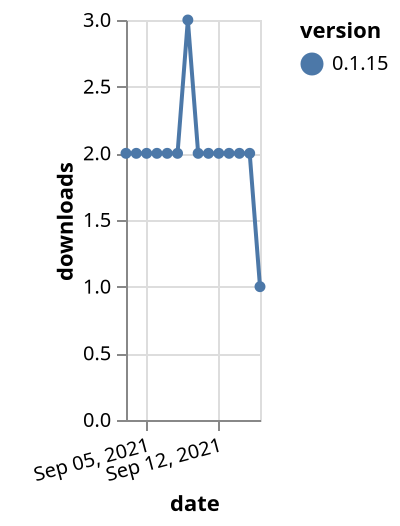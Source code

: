 {"$schema": "https://vega.github.io/schema/vega-lite/v5.json", "description": "A simple bar chart with embedded data.", "data": {"values": [{"date": "2021-09-03", "total": 2555, "delta": 2, "version": "0.1.15"}, {"date": "2021-09-04", "total": 2557, "delta": 2, "version": "0.1.15"}, {"date": "2021-09-05", "total": 2559, "delta": 2, "version": "0.1.15"}, {"date": "2021-09-06", "total": 2561, "delta": 2, "version": "0.1.15"}, {"date": "2021-09-07", "total": 2563, "delta": 2, "version": "0.1.15"}, {"date": "2021-09-08", "total": 2565, "delta": 2, "version": "0.1.15"}, {"date": "2021-09-09", "total": 2568, "delta": 3, "version": "0.1.15"}, {"date": "2021-09-10", "total": 2570, "delta": 2, "version": "0.1.15"}, {"date": "2021-09-11", "total": 2572, "delta": 2, "version": "0.1.15"}, {"date": "2021-09-12", "total": 2574, "delta": 2, "version": "0.1.15"}, {"date": "2021-09-13", "total": 2576, "delta": 2, "version": "0.1.15"}, {"date": "2021-09-14", "total": 2578, "delta": 2, "version": "0.1.15"}, {"date": "2021-09-15", "total": 2580, "delta": 2, "version": "0.1.15"}, {"date": "2021-09-16", "total": 2581, "delta": 1, "version": "0.1.15"}]}, "width": "container", "mark": {"type": "line", "point": {"filled": true}}, "encoding": {"x": {"field": "date", "type": "temporal", "timeUnit": "yearmonthdate", "title": "date", "axis": {"labelAngle": -15}}, "y": {"field": "delta", "type": "quantitative", "title": "downloads"}, "color": {"field": "version", "type": "nominal"}, "tooltip": {"field": "delta"}}}
